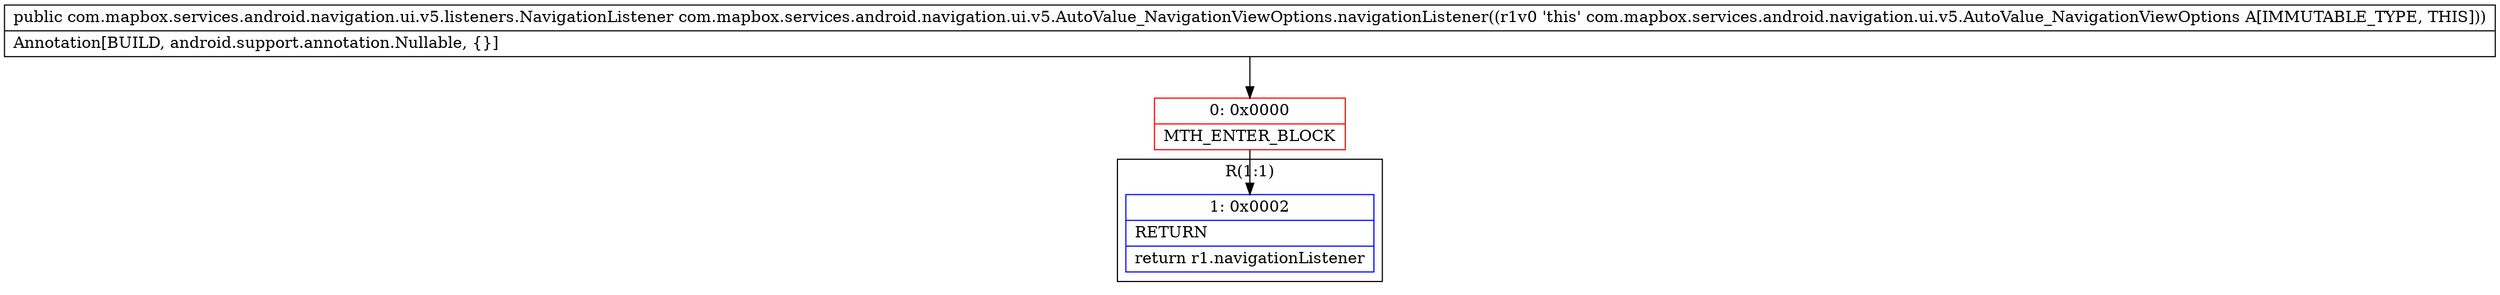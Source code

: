 digraph "CFG forcom.mapbox.services.android.navigation.ui.v5.AutoValue_NavigationViewOptions.navigationListener()Lcom\/mapbox\/services\/android\/navigation\/ui\/v5\/listeners\/NavigationListener;" {
subgraph cluster_Region_1656589439 {
label = "R(1:1)";
node [shape=record,color=blue];
Node_1 [shape=record,label="{1\:\ 0x0002|RETURN\l|return r1.navigationListener\l}"];
}
Node_0 [shape=record,color=red,label="{0\:\ 0x0000|MTH_ENTER_BLOCK\l}"];
MethodNode[shape=record,label="{public com.mapbox.services.android.navigation.ui.v5.listeners.NavigationListener com.mapbox.services.android.navigation.ui.v5.AutoValue_NavigationViewOptions.navigationListener((r1v0 'this' com.mapbox.services.android.navigation.ui.v5.AutoValue_NavigationViewOptions A[IMMUTABLE_TYPE, THIS]))  | Annotation[BUILD, android.support.annotation.Nullable, \{\}]\l}"];
MethodNode -> Node_0;
Node_0 -> Node_1;
}

